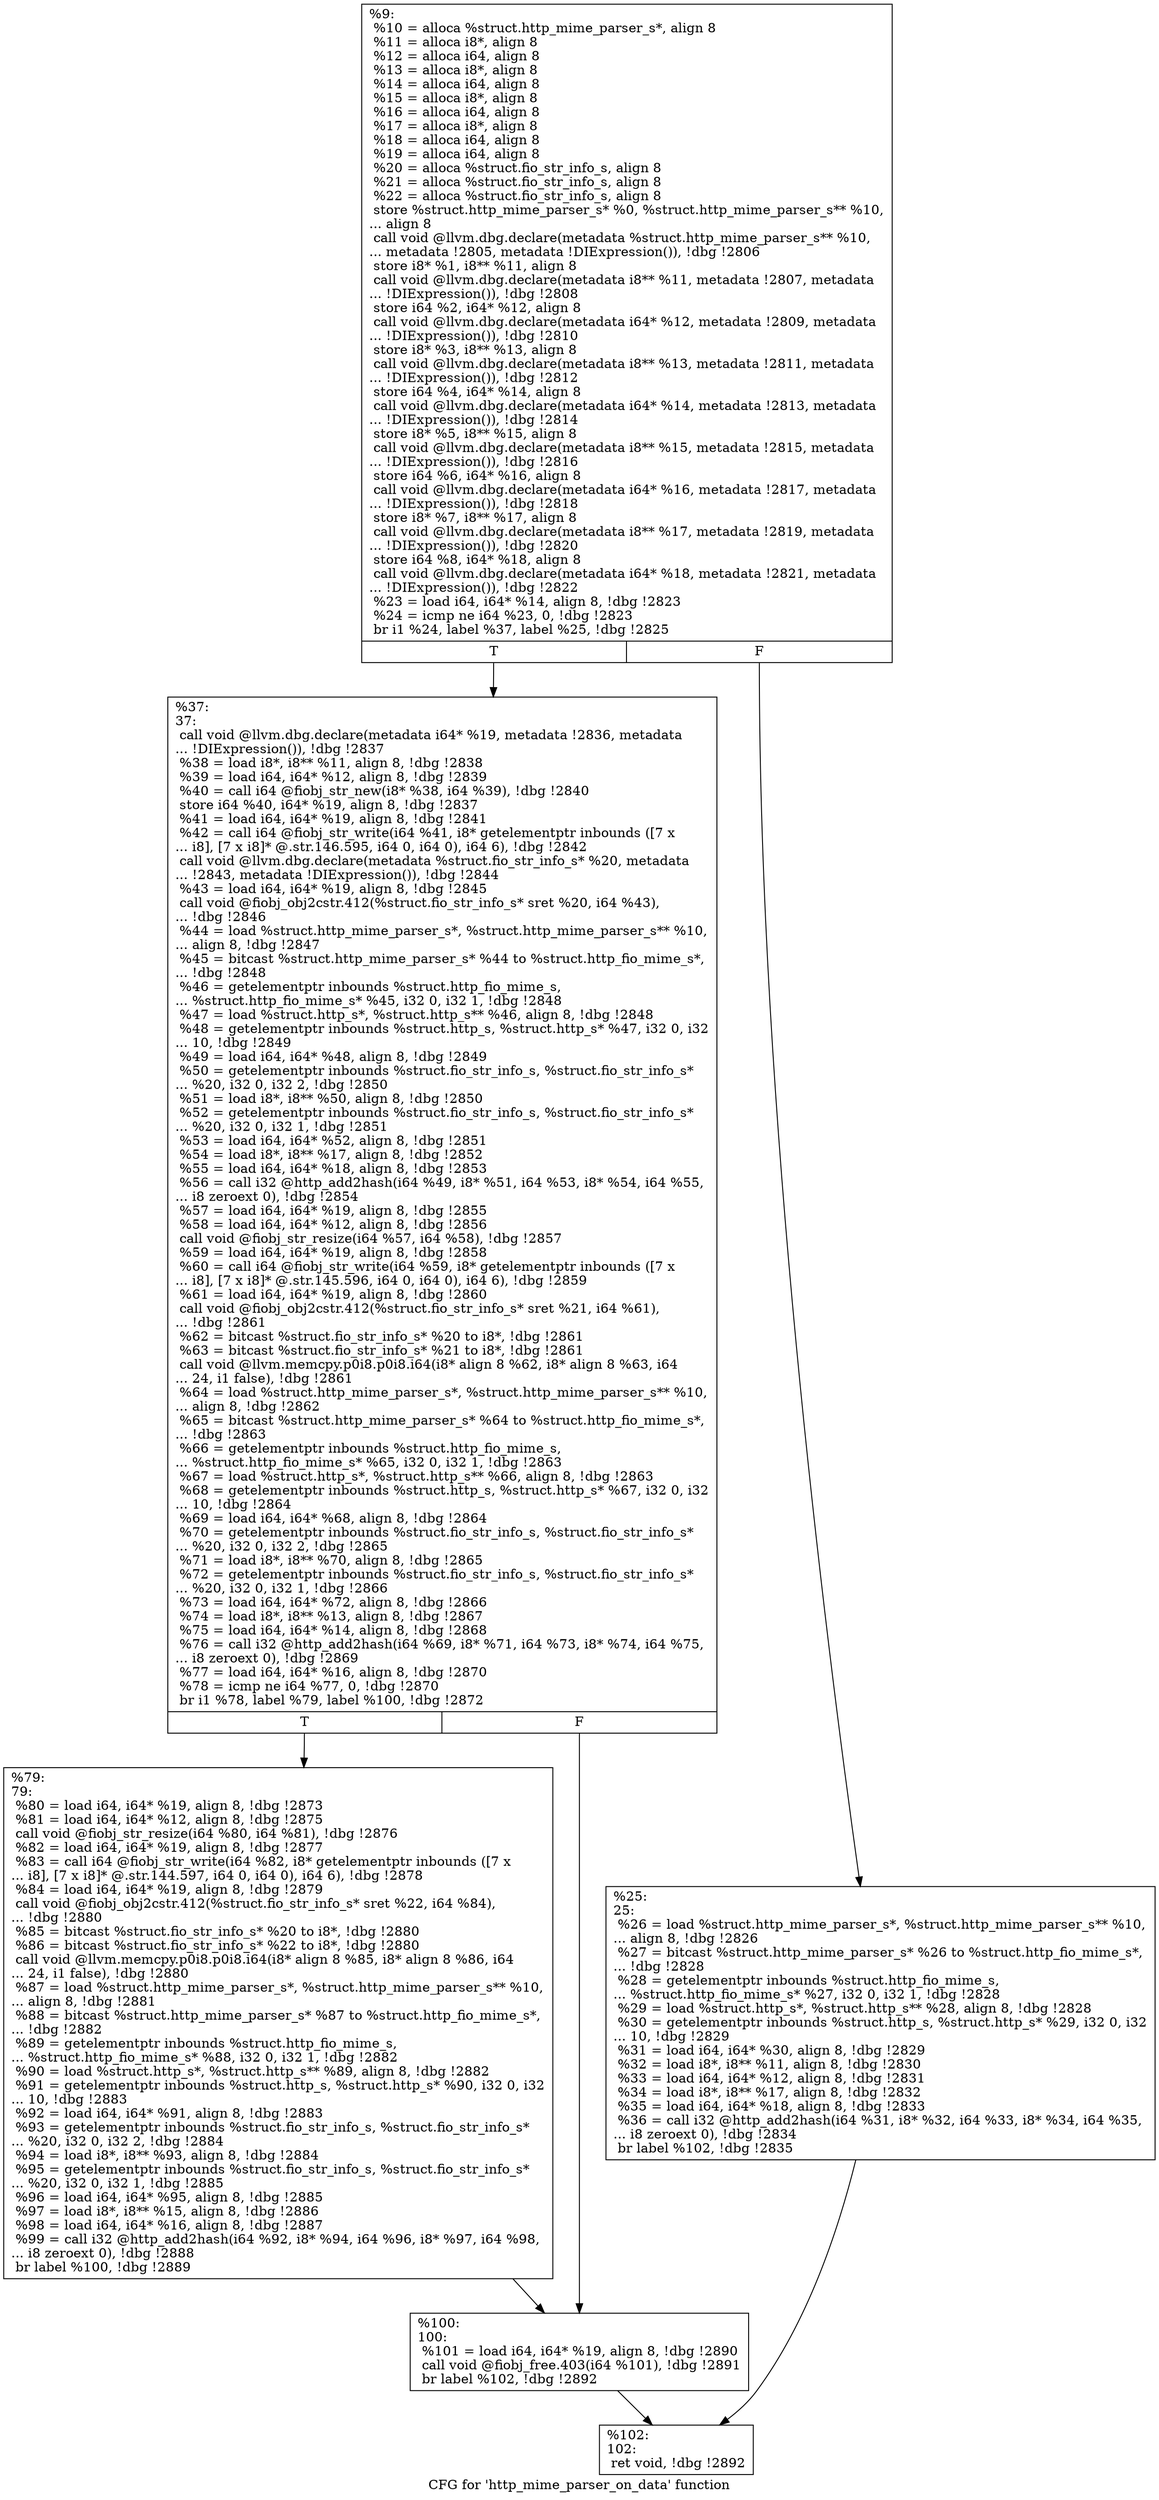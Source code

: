 digraph "CFG for 'http_mime_parser_on_data' function" {
	label="CFG for 'http_mime_parser_on_data' function";

	Node0x556852430240 [shape=record,label="{%9:\l  %10 = alloca %struct.http_mime_parser_s*, align 8\l  %11 = alloca i8*, align 8\l  %12 = alloca i64, align 8\l  %13 = alloca i8*, align 8\l  %14 = alloca i64, align 8\l  %15 = alloca i8*, align 8\l  %16 = alloca i64, align 8\l  %17 = alloca i8*, align 8\l  %18 = alloca i64, align 8\l  %19 = alloca i64, align 8\l  %20 = alloca %struct.fio_str_info_s, align 8\l  %21 = alloca %struct.fio_str_info_s, align 8\l  %22 = alloca %struct.fio_str_info_s, align 8\l  store %struct.http_mime_parser_s* %0, %struct.http_mime_parser_s** %10,\l... align 8\l  call void @llvm.dbg.declare(metadata %struct.http_mime_parser_s** %10,\l... metadata !2805, metadata !DIExpression()), !dbg !2806\l  store i8* %1, i8** %11, align 8\l  call void @llvm.dbg.declare(metadata i8** %11, metadata !2807, metadata\l... !DIExpression()), !dbg !2808\l  store i64 %2, i64* %12, align 8\l  call void @llvm.dbg.declare(metadata i64* %12, metadata !2809, metadata\l... !DIExpression()), !dbg !2810\l  store i8* %3, i8** %13, align 8\l  call void @llvm.dbg.declare(metadata i8** %13, metadata !2811, metadata\l... !DIExpression()), !dbg !2812\l  store i64 %4, i64* %14, align 8\l  call void @llvm.dbg.declare(metadata i64* %14, metadata !2813, metadata\l... !DIExpression()), !dbg !2814\l  store i8* %5, i8** %15, align 8\l  call void @llvm.dbg.declare(metadata i8** %15, metadata !2815, metadata\l... !DIExpression()), !dbg !2816\l  store i64 %6, i64* %16, align 8\l  call void @llvm.dbg.declare(metadata i64* %16, metadata !2817, metadata\l... !DIExpression()), !dbg !2818\l  store i8* %7, i8** %17, align 8\l  call void @llvm.dbg.declare(metadata i8** %17, metadata !2819, metadata\l... !DIExpression()), !dbg !2820\l  store i64 %8, i64* %18, align 8\l  call void @llvm.dbg.declare(metadata i64* %18, metadata !2821, metadata\l... !DIExpression()), !dbg !2822\l  %23 = load i64, i64* %14, align 8, !dbg !2823\l  %24 = icmp ne i64 %23, 0, !dbg !2823\l  br i1 %24, label %37, label %25, !dbg !2825\l|{<s0>T|<s1>F}}"];
	Node0x556852430240:s0 -> Node0x5568524351d0;
	Node0x556852430240:s1 -> Node0x556852435180;
	Node0x556852435180 [shape=record,label="{%25:\l25:                                               \l  %26 = load %struct.http_mime_parser_s*, %struct.http_mime_parser_s** %10,\l... align 8, !dbg !2826\l  %27 = bitcast %struct.http_mime_parser_s* %26 to %struct.http_fio_mime_s*,\l... !dbg !2828\l  %28 = getelementptr inbounds %struct.http_fio_mime_s,\l... %struct.http_fio_mime_s* %27, i32 0, i32 1, !dbg !2828\l  %29 = load %struct.http_s*, %struct.http_s** %28, align 8, !dbg !2828\l  %30 = getelementptr inbounds %struct.http_s, %struct.http_s* %29, i32 0, i32\l... 10, !dbg !2829\l  %31 = load i64, i64* %30, align 8, !dbg !2829\l  %32 = load i8*, i8** %11, align 8, !dbg !2830\l  %33 = load i64, i64* %12, align 8, !dbg !2831\l  %34 = load i8*, i8** %17, align 8, !dbg !2832\l  %35 = load i64, i64* %18, align 8, !dbg !2833\l  %36 = call i32 @http_add2hash(i64 %31, i8* %32, i64 %33, i8* %34, i64 %35,\l... i8 zeroext 0), !dbg !2834\l  br label %102, !dbg !2835\l}"];
	Node0x556852435180 -> Node0x5568524352c0;
	Node0x5568524351d0 [shape=record,label="{%37:\l37:                                               \l  call void @llvm.dbg.declare(metadata i64* %19, metadata !2836, metadata\l... !DIExpression()), !dbg !2837\l  %38 = load i8*, i8** %11, align 8, !dbg !2838\l  %39 = load i64, i64* %12, align 8, !dbg !2839\l  %40 = call i64 @fiobj_str_new(i8* %38, i64 %39), !dbg !2840\l  store i64 %40, i64* %19, align 8, !dbg !2837\l  %41 = load i64, i64* %19, align 8, !dbg !2841\l  %42 = call i64 @fiobj_str_write(i64 %41, i8* getelementptr inbounds ([7 x\l... i8], [7 x i8]* @.str.146.595, i64 0, i64 0), i64 6), !dbg !2842\l  call void @llvm.dbg.declare(metadata %struct.fio_str_info_s* %20, metadata\l... !2843, metadata !DIExpression()), !dbg !2844\l  %43 = load i64, i64* %19, align 8, !dbg !2845\l  call void @fiobj_obj2cstr.412(%struct.fio_str_info_s* sret %20, i64 %43),\l... !dbg !2846\l  %44 = load %struct.http_mime_parser_s*, %struct.http_mime_parser_s** %10,\l... align 8, !dbg !2847\l  %45 = bitcast %struct.http_mime_parser_s* %44 to %struct.http_fio_mime_s*,\l... !dbg !2848\l  %46 = getelementptr inbounds %struct.http_fio_mime_s,\l... %struct.http_fio_mime_s* %45, i32 0, i32 1, !dbg !2848\l  %47 = load %struct.http_s*, %struct.http_s** %46, align 8, !dbg !2848\l  %48 = getelementptr inbounds %struct.http_s, %struct.http_s* %47, i32 0, i32\l... 10, !dbg !2849\l  %49 = load i64, i64* %48, align 8, !dbg !2849\l  %50 = getelementptr inbounds %struct.fio_str_info_s, %struct.fio_str_info_s*\l... %20, i32 0, i32 2, !dbg !2850\l  %51 = load i8*, i8** %50, align 8, !dbg !2850\l  %52 = getelementptr inbounds %struct.fio_str_info_s, %struct.fio_str_info_s*\l... %20, i32 0, i32 1, !dbg !2851\l  %53 = load i64, i64* %52, align 8, !dbg !2851\l  %54 = load i8*, i8** %17, align 8, !dbg !2852\l  %55 = load i64, i64* %18, align 8, !dbg !2853\l  %56 = call i32 @http_add2hash(i64 %49, i8* %51, i64 %53, i8* %54, i64 %55,\l... i8 zeroext 0), !dbg !2854\l  %57 = load i64, i64* %19, align 8, !dbg !2855\l  %58 = load i64, i64* %12, align 8, !dbg !2856\l  call void @fiobj_str_resize(i64 %57, i64 %58), !dbg !2857\l  %59 = load i64, i64* %19, align 8, !dbg !2858\l  %60 = call i64 @fiobj_str_write(i64 %59, i8* getelementptr inbounds ([7 x\l... i8], [7 x i8]* @.str.145.596, i64 0, i64 0), i64 6), !dbg !2859\l  %61 = load i64, i64* %19, align 8, !dbg !2860\l  call void @fiobj_obj2cstr.412(%struct.fio_str_info_s* sret %21, i64 %61),\l... !dbg !2861\l  %62 = bitcast %struct.fio_str_info_s* %20 to i8*, !dbg !2861\l  %63 = bitcast %struct.fio_str_info_s* %21 to i8*, !dbg !2861\l  call void @llvm.memcpy.p0i8.p0i8.i64(i8* align 8 %62, i8* align 8 %63, i64\l... 24, i1 false), !dbg !2861\l  %64 = load %struct.http_mime_parser_s*, %struct.http_mime_parser_s** %10,\l... align 8, !dbg !2862\l  %65 = bitcast %struct.http_mime_parser_s* %64 to %struct.http_fio_mime_s*,\l... !dbg !2863\l  %66 = getelementptr inbounds %struct.http_fio_mime_s,\l... %struct.http_fio_mime_s* %65, i32 0, i32 1, !dbg !2863\l  %67 = load %struct.http_s*, %struct.http_s** %66, align 8, !dbg !2863\l  %68 = getelementptr inbounds %struct.http_s, %struct.http_s* %67, i32 0, i32\l... 10, !dbg !2864\l  %69 = load i64, i64* %68, align 8, !dbg !2864\l  %70 = getelementptr inbounds %struct.fio_str_info_s, %struct.fio_str_info_s*\l... %20, i32 0, i32 2, !dbg !2865\l  %71 = load i8*, i8** %70, align 8, !dbg !2865\l  %72 = getelementptr inbounds %struct.fio_str_info_s, %struct.fio_str_info_s*\l... %20, i32 0, i32 1, !dbg !2866\l  %73 = load i64, i64* %72, align 8, !dbg !2866\l  %74 = load i8*, i8** %13, align 8, !dbg !2867\l  %75 = load i64, i64* %14, align 8, !dbg !2868\l  %76 = call i32 @http_add2hash(i64 %69, i8* %71, i64 %73, i8* %74, i64 %75,\l... i8 zeroext 0), !dbg !2869\l  %77 = load i64, i64* %16, align 8, !dbg !2870\l  %78 = icmp ne i64 %77, 0, !dbg !2870\l  br i1 %78, label %79, label %100, !dbg !2872\l|{<s0>T|<s1>F}}"];
	Node0x5568524351d0:s0 -> Node0x556852435220;
	Node0x5568524351d0:s1 -> Node0x556852435270;
	Node0x556852435220 [shape=record,label="{%79:\l79:                                               \l  %80 = load i64, i64* %19, align 8, !dbg !2873\l  %81 = load i64, i64* %12, align 8, !dbg !2875\l  call void @fiobj_str_resize(i64 %80, i64 %81), !dbg !2876\l  %82 = load i64, i64* %19, align 8, !dbg !2877\l  %83 = call i64 @fiobj_str_write(i64 %82, i8* getelementptr inbounds ([7 x\l... i8], [7 x i8]* @.str.144.597, i64 0, i64 0), i64 6), !dbg !2878\l  %84 = load i64, i64* %19, align 8, !dbg !2879\l  call void @fiobj_obj2cstr.412(%struct.fio_str_info_s* sret %22, i64 %84),\l... !dbg !2880\l  %85 = bitcast %struct.fio_str_info_s* %20 to i8*, !dbg !2880\l  %86 = bitcast %struct.fio_str_info_s* %22 to i8*, !dbg !2880\l  call void @llvm.memcpy.p0i8.p0i8.i64(i8* align 8 %85, i8* align 8 %86, i64\l... 24, i1 false), !dbg !2880\l  %87 = load %struct.http_mime_parser_s*, %struct.http_mime_parser_s** %10,\l... align 8, !dbg !2881\l  %88 = bitcast %struct.http_mime_parser_s* %87 to %struct.http_fio_mime_s*,\l... !dbg !2882\l  %89 = getelementptr inbounds %struct.http_fio_mime_s,\l... %struct.http_fio_mime_s* %88, i32 0, i32 1, !dbg !2882\l  %90 = load %struct.http_s*, %struct.http_s** %89, align 8, !dbg !2882\l  %91 = getelementptr inbounds %struct.http_s, %struct.http_s* %90, i32 0, i32\l... 10, !dbg !2883\l  %92 = load i64, i64* %91, align 8, !dbg !2883\l  %93 = getelementptr inbounds %struct.fio_str_info_s, %struct.fio_str_info_s*\l... %20, i32 0, i32 2, !dbg !2884\l  %94 = load i8*, i8** %93, align 8, !dbg !2884\l  %95 = getelementptr inbounds %struct.fio_str_info_s, %struct.fio_str_info_s*\l... %20, i32 0, i32 1, !dbg !2885\l  %96 = load i64, i64* %95, align 8, !dbg !2885\l  %97 = load i8*, i8** %15, align 8, !dbg !2886\l  %98 = load i64, i64* %16, align 8, !dbg !2887\l  %99 = call i32 @http_add2hash(i64 %92, i8* %94, i64 %96, i8* %97, i64 %98,\l... i8 zeroext 0), !dbg !2888\l  br label %100, !dbg !2889\l}"];
	Node0x556852435220 -> Node0x556852435270;
	Node0x556852435270 [shape=record,label="{%100:\l100:                                              \l  %101 = load i64, i64* %19, align 8, !dbg !2890\l  call void @fiobj_free.403(i64 %101), !dbg !2891\l  br label %102, !dbg !2892\l}"];
	Node0x556852435270 -> Node0x5568524352c0;
	Node0x5568524352c0 [shape=record,label="{%102:\l102:                                              \l  ret void, !dbg !2892\l}"];
}
